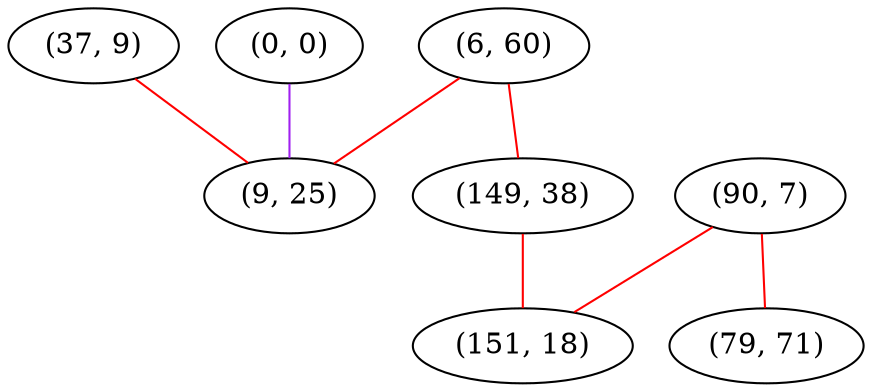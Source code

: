 graph "" {
"(37, 9)";
"(0, 0)";
"(6, 60)";
"(90, 7)";
"(79, 71)";
"(149, 38)";
"(9, 25)";
"(151, 18)";
"(37, 9)" -- "(9, 25)"  [color=red, key=0, weight=1];
"(0, 0)" -- "(9, 25)"  [color=purple, key=0, weight=4];
"(6, 60)" -- "(149, 38)"  [color=red, key=0, weight=1];
"(6, 60)" -- "(9, 25)"  [color=red, key=0, weight=1];
"(90, 7)" -- "(79, 71)"  [color=red, key=0, weight=1];
"(90, 7)" -- "(151, 18)"  [color=red, key=0, weight=1];
"(149, 38)" -- "(151, 18)"  [color=red, key=0, weight=1];
}
